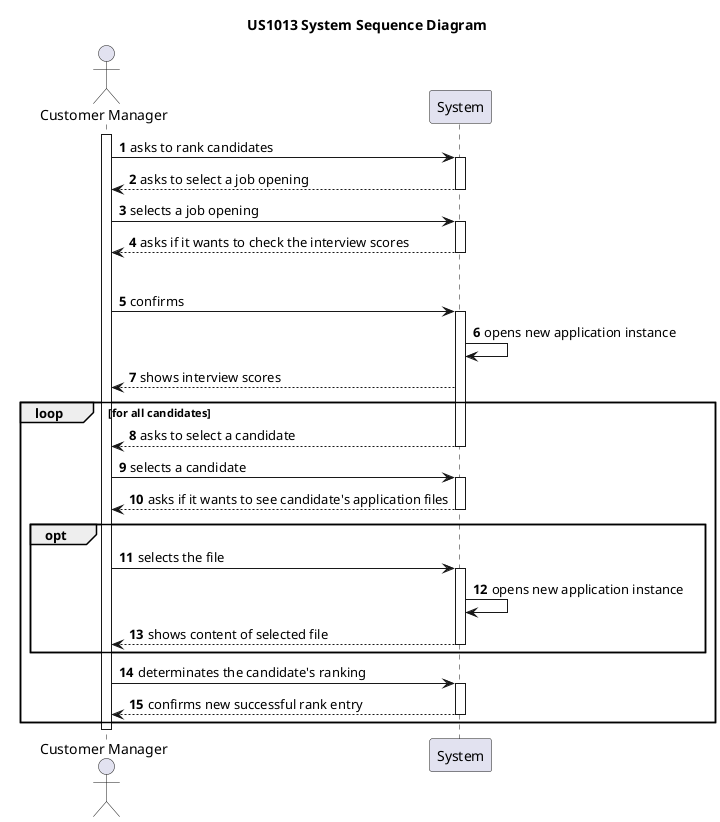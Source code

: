 @startuml US1013_SSD

title US1013 System Sequence Diagram

autonumber

actor "Customer Manager" as CM
participant "System" as SYS

activate CM

CM -> SYS : asks to rank candidates

activate SYS

SYS --> CM : asks to select a job opening
deactivate SYS

CM -> SYS : selects a job opening

activate SYS

SYS --> CM : asks if it wants to check the interview scores
deactivate SYS

group opt

CM -> SYS : confirms
activate SYS

SYS -> SYS : opens new application instance
SYS --> CM : shows interview scores

loop for all candidates

SYS --> CM : asks to select a candidate
deactivate SYS

CM -> SYS : selects a candidate

activate SYS

SYS --> CM : asks if it wants to see candidate's application files
deactivate SYS

group opt

CM -> SYS : selects the file

activate SYS

SYS -> SYS : opens new application instance

SYS --> CM : shows content of selected file
deactivate SYS

end opt

CM -> SYS : determinates the candidate's ranking

activate SYS

SYS --> CM : confirms new successful rank entry
deactivate SYS

end loop

deactivate CM

@enduml
